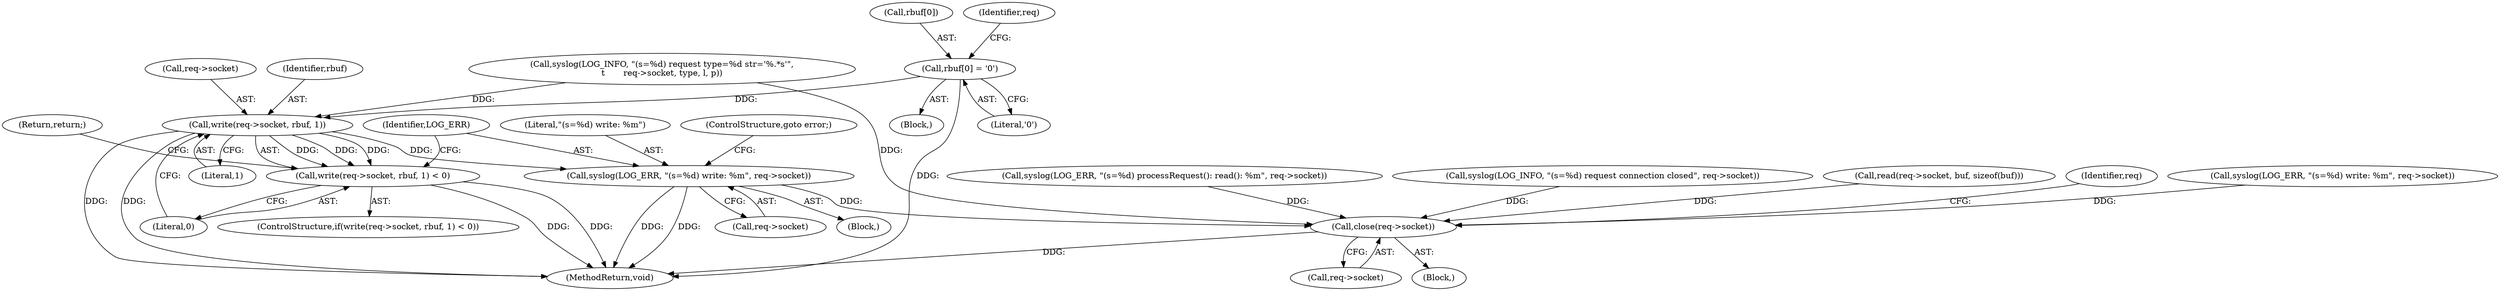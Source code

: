 digraph "0_miniupnp_140ee8d2204b383279f854802b27bdb41c1d5d1a@array" {
"1000996" [label="(Call,rbuf[0] = '\0')"];
"1001003" [label="(Call,write(req->socket, rbuf, 1))"];
"1001002" [label="(Call,write(req->socket, rbuf, 1) < 0)"];
"1001011" [label="(Call,syslog(LOG_ERR, \"(s=%d) write: %m\", req->socket))"];
"1001044" [label="(Call,close(req->socket))"];
"1000116" [label="(Block,)"];
"1001000" [label="(Literal,'\0')"];
"1001044" [label="(Call,close(req->socket))"];
"1001013" [label="(Literal,\"(s=%d) write: %m\")"];
"1001017" [label="(ControlStructure,goto error;)"];
"1001004" [label="(Call,req->socket)"];
"1000247" [label="(Block,)"];
"1000171" [label="(Call,syslog(LOG_ERR, \"(s=%d) processRequest(): read(): %m\", req->socket))"];
"1000997" [label="(Call,rbuf[0])"];
"1001055" [label="(MethodReturn,void)"];
"1000183" [label="(Call,syslog(LOG_INFO, \"(s=%d) request connection closed\", req->socket))"];
"1001005" [label="(Identifier,req)"];
"1001003" [label="(Call,write(req->socket, rbuf, 1))"];
"1001018" [label="(Return,return;)"];
"1000236" [label="(Call,syslog(LOG_INFO, \"(s=%d) request type=%d str='%.*s'\",\n\t       req->socket, type, l, p))"];
"1001009" [label="(Literal,0)"];
"1001012" [label="(Identifier,LOG_ERR)"];
"1000146" [label="(Call,read(req->socket, buf, sizeof(buf)))"];
"1001050" [label="(Identifier,req)"];
"1001008" [label="(Literal,1)"];
"1001011" [label="(Call,syslog(LOG_ERR, \"(s=%d) write: %m\", req->socket))"];
"1001014" [label="(Call,req->socket)"];
"1001007" [label="(Identifier,rbuf)"];
"1001045" [label="(Call,req->socket)"];
"1001002" [label="(Call,write(req->socket, rbuf, 1) < 0)"];
"1000996" [label="(Call,rbuf[0] = '\0')"];
"1001001" [label="(ControlStructure,if(write(req->socket, rbuf, 1) < 0))"];
"1000628" [label="(Call,syslog(LOG_ERR, \"(s=%d) write: %m\", req->socket))"];
"1001010" [label="(Block,)"];
"1000996" -> "1000247"  [label="AST: "];
"1000996" -> "1001000"  [label="CFG: "];
"1000997" -> "1000996"  [label="AST: "];
"1001000" -> "1000996"  [label="AST: "];
"1001005" -> "1000996"  [label="CFG: "];
"1000996" -> "1001055"  [label="DDG: "];
"1000996" -> "1001003"  [label="DDG: "];
"1001003" -> "1001002"  [label="AST: "];
"1001003" -> "1001008"  [label="CFG: "];
"1001004" -> "1001003"  [label="AST: "];
"1001007" -> "1001003"  [label="AST: "];
"1001008" -> "1001003"  [label="AST: "];
"1001009" -> "1001003"  [label="CFG: "];
"1001003" -> "1001055"  [label="DDG: "];
"1001003" -> "1001055"  [label="DDG: "];
"1001003" -> "1001002"  [label="DDG: "];
"1001003" -> "1001002"  [label="DDG: "];
"1001003" -> "1001002"  [label="DDG: "];
"1000236" -> "1001003"  [label="DDG: "];
"1001003" -> "1001011"  [label="DDG: "];
"1001002" -> "1001001"  [label="AST: "];
"1001002" -> "1001009"  [label="CFG: "];
"1001009" -> "1001002"  [label="AST: "];
"1001012" -> "1001002"  [label="CFG: "];
"1001018" -> "1001002"  [label="CFG: "];
"1001002" -> "1001055"  [label="DDG: "];
"1001002" -> "1001055"  [label="DDG: "];
"1001011" -> "1001010"  [label="AST: "];
"1001011" -> "1001014"  [label="CFG: "];
"1001012" -> "1001011"  [label="AST: "];
"1001013" -> "1001011"  [label="AST: "];
"1001014" -> "1001011"  [label="AST: "];
"1001017" -> "1001011"  [label="CFG: "];
"1001011" -> "1001055"  [label="DDG: "];
"1001011" -> "1001055"  [label="DDG: "];
"1001011" -> "1001044"  [label="DDG: "];
"1001044" -> "1000116"  [label="AST: "];
"1001044" -> "1001045"  [label="CFG: "];
"1001045" -> "1001044"  [label="AST: "];
"1001050" -> "1001044"  [label="CFG: "];
"1001044" -> "1001055"  [label="DDG: "];
"1000183" -> "1001044"  [label="DDG: "];
"1000236" -> "1001044"  [label="DDG: "];
"1000628" -> "1001044"  [label="DDG: "];
"1000146" -> "1001044"  [label="DDG: "];
"1000171" -> "1001044"  [label="DDG: "];
}
